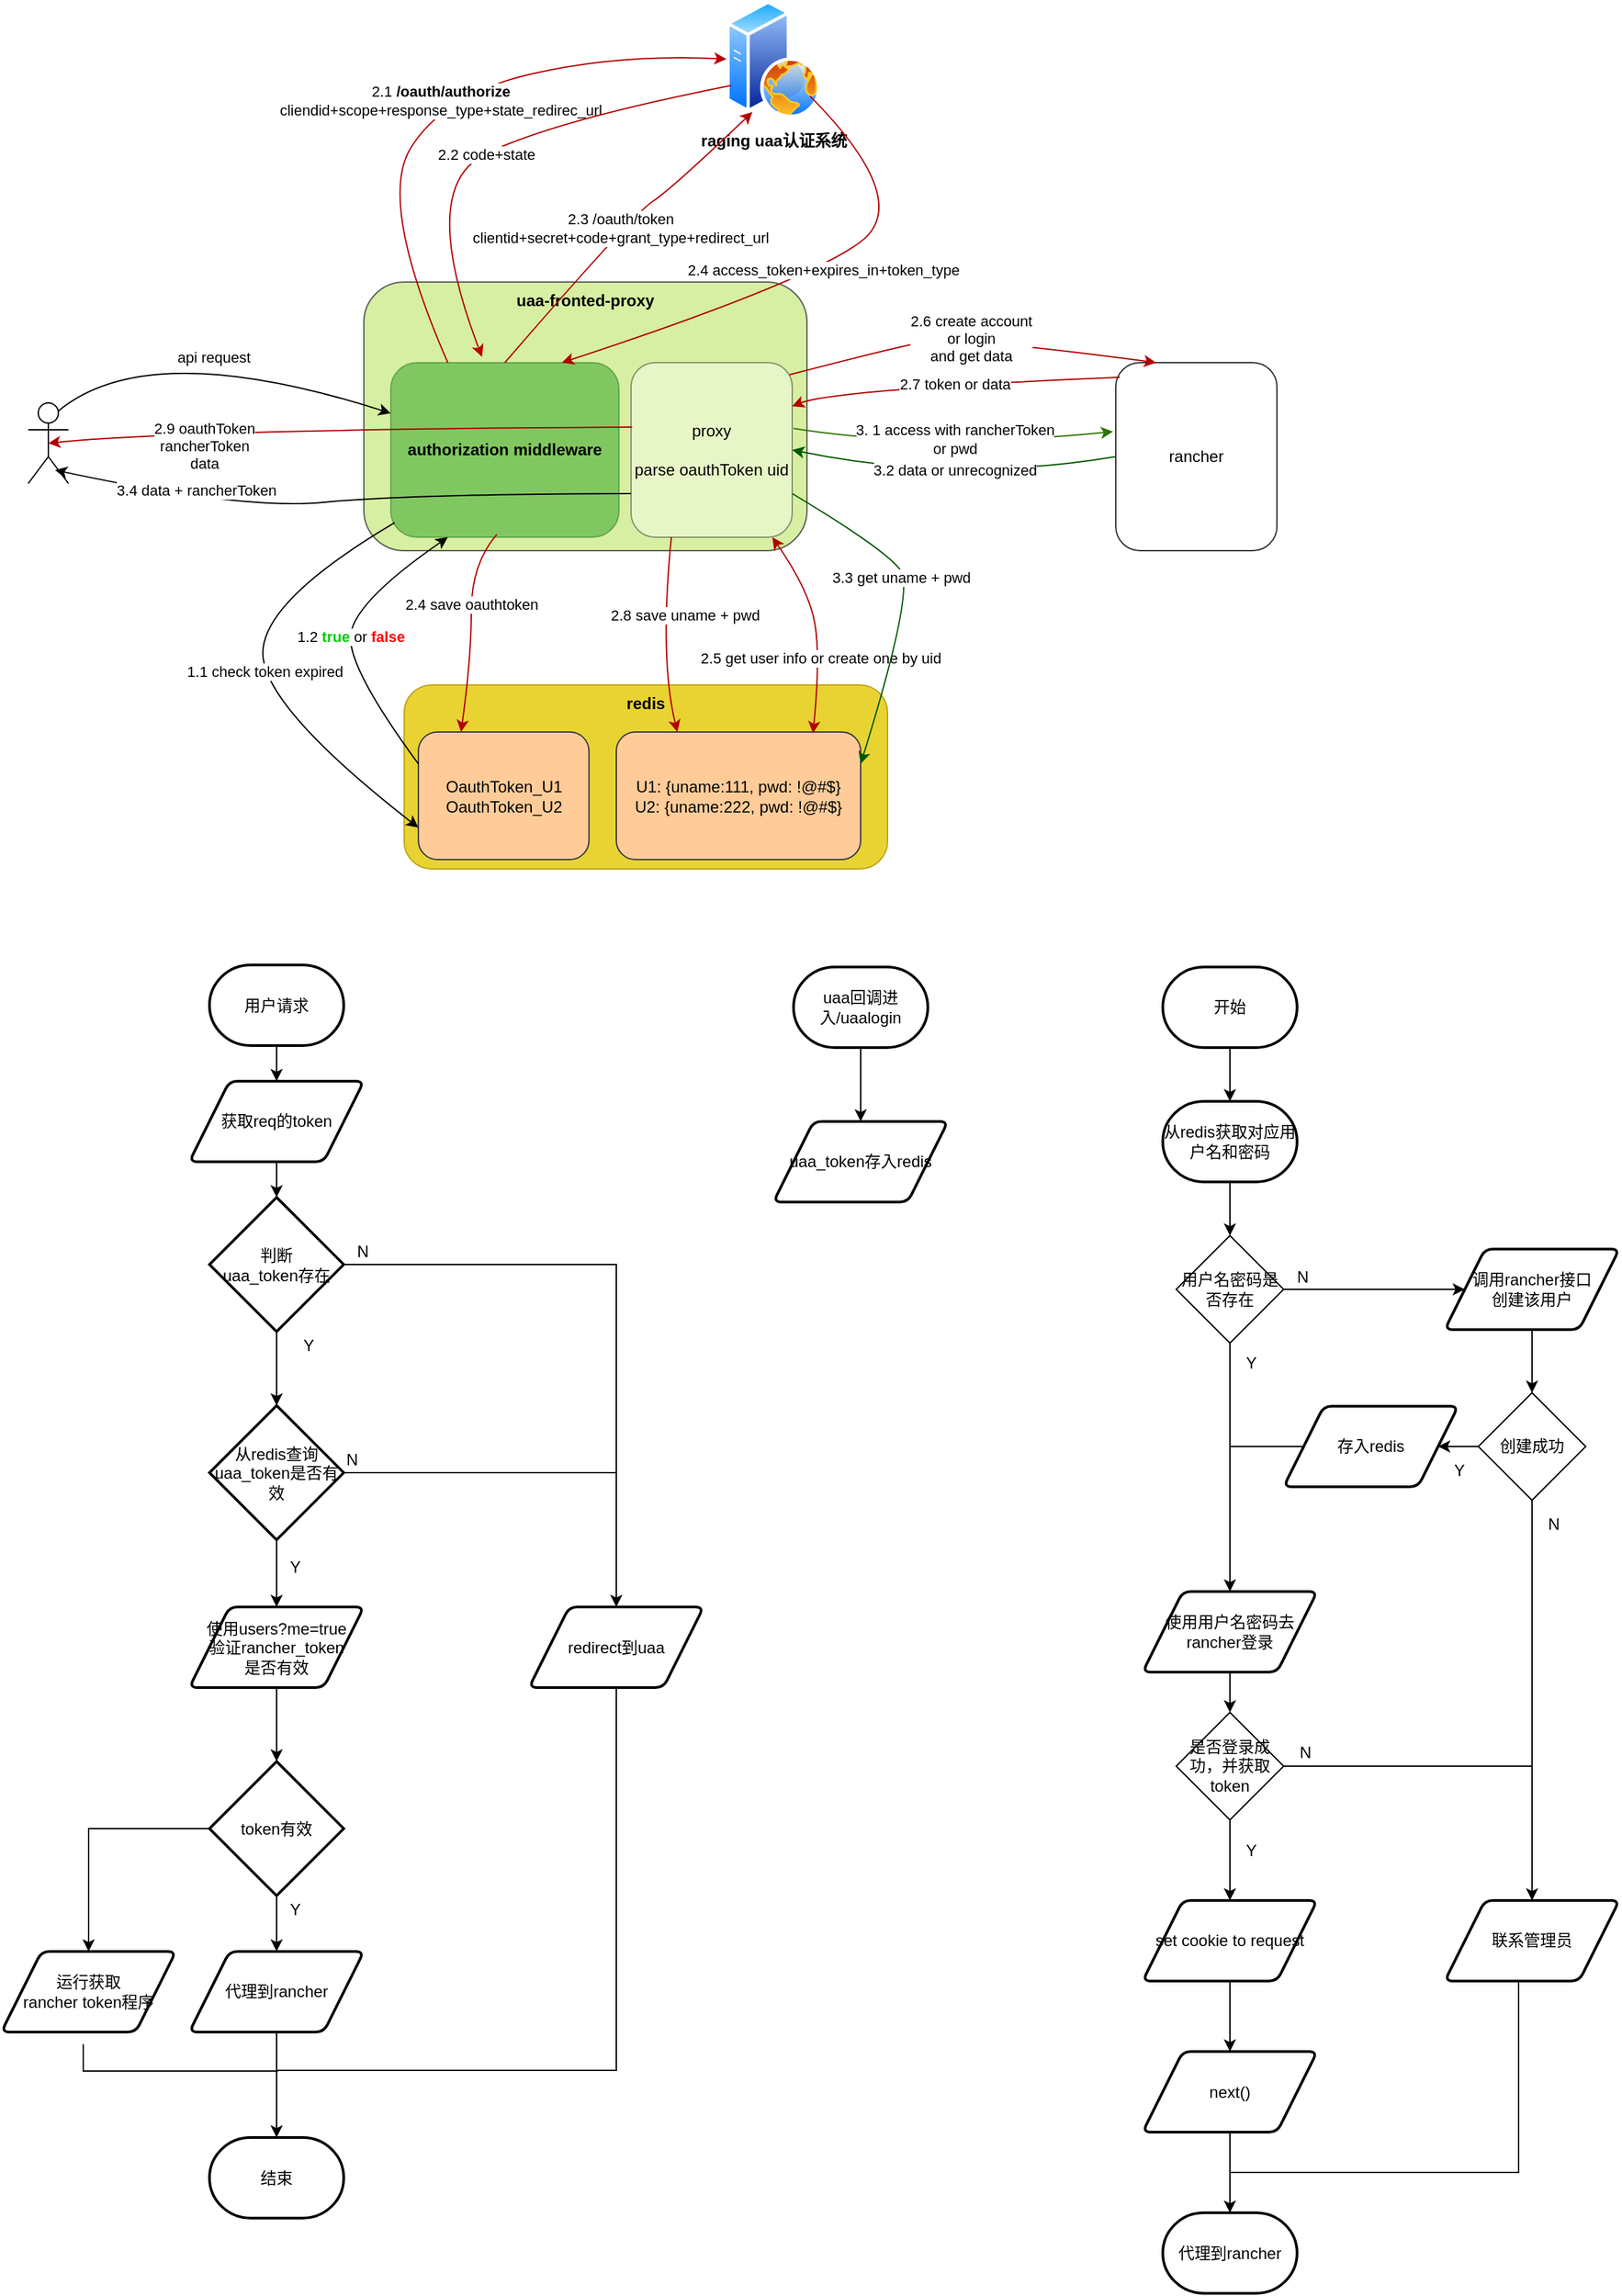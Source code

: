 <mxfile version="12.1.1" type="github" pages="1">
  <diagram id="wU1A7ZqZoi6GiLLCmWU0" name="Page-1">
    <mxGraphModel dx="854" dy="450" grid="1" gridSize="10" guides="1" tooltips="1" connect="1" arrows="1" fold="1" page="1" pageScale="1" pageWidth="1169" pageHeight="827" math="0" shadow="0">
      <root>
        <mxCell id="0"/>
        <mxCell id="1" parent="0"/>
        <mxCell id="jtTCTWdZy7aRetB8OSgc-1" value="" style="group" parent="1" vertex="1" connectable="0">
          <mxGeometry x="320" y="510" width="360" height="137" as="geometry"/>
        </mxCell>
        <mxCell id="0OA5MnC2VpykpQYva78K-1" value="redis" style="rounded=1;whiteSpace=wrap;html=1;verticalAlign=top;fontStyle=1;fillColor=#e3c800;strokeColor=#B09500;fontColor=#000000;opacity=80;" parent="jtTCTWdZy7aRetB8OSgc-1" vertex="1">
          <mxGeometry width="360" height="137" as="geometry"/>
        </mxCell>
        <mxCell id="0OA5MnC2VpykpQYva78K-2" value="OauthToken_U1&lt;br&gt;OauthToken_U2&lt;br&gt;" style="rounded=1;whiteSpace=wrap;html=1;fillColor=#ffcc99;strokeColor=#36393d;" parent="jtTCTWdZy7aRetB8OSgc-1" vertex="1">
          <mxGeometry x="10.588" y="35" width="127.059" height="95" as="geometry"/>
        </mxCell>
        <mxCell id="0OA5MnC2VpykpQYva78K-3" value="U1: {uname:111, pwd: !@#$}&lt;br&gt;U2: {uname:222, pwd: !@#$}" style="rounded=1;whiteSpace=wrap;html=1;fillColor=#ffcc99;strokeColor=#36393d;" parent="jtTCTWdZy7aRetB8OSgc-1" vertex="1">
          <mxGeometry x="158" y="35" width="182" height="95" as="geometry"/>
        </mxCell>
        <mxCell id="jtTCTWdZy7aRetB8OSgc-2" value="&lt;b&gt;uaa-fronted-proxy&lt;/b&gt;" style="rounded=1;whiteSpace=wrap;html=1;opacity=80;verticalAlign=top;fillColor=#cdeb8b;strokeColor=#36393d;" parent="1" vertex="1">
          <mxGeometry x="290" y="210" width="330" height="200" as="geometry"/>
        </mxCell>
        <mxCell id="jtTCTWdZy7aRetB8OSgc-3" value="rancher" style="rounded=1;whiteSpace=wrap;html=1;fontColor=#000000;opacity=80;" parent="1" vertex="1">
          <mxGeometry x="850" y="270" width="120" height="140" as="geometry"/>
        </mxCell>
        <mxCell id="jtTCTWdZy7aRetB8OSgc-5" value="&lt;b&gt;raging uaa认证系统&lt;/b&gt;" style="aspect=fixed;perimeter=ellipsePerimeter;html=1;align=center;shadow=0;dashed=0;spacingTop=3;image;image=img/lib/active_directory/web_server.svg;" parent="1" vertex="1">
          <mxGeometry x="560" width="70" height="88" as="geometry"/>
        </mxCell>
        <mxCell id="jtTCTWdZy7aRetB8OSgc-6" value="" style="shape=umlActor;verticalLabelPosition=bottom;labelBackgroundColor=#ffffff;verticalAlign=top;html=1;outlineConnect=0;" parent="1" vertex="1">
          <mxGeometry x="40" y="300" width="30" height="60" as="geometry"/>
        </mxCell>
        <mxCell id="jtTCTWdZy7aRetB8OSgc-7" value="&lt;b&gt;authorization middleware&lt;/b&gt;" style="rounded=1;whiteSpace=wrap;html=1;opacity=40;fillColor=#008a00;strokeColor=#005700;fontColor=#000000;verticalAlign=middle;" parent="1" vertex="1">
          <mxGeometry x="310" y="270" width="170" height="130" as="geometry"/>
        </mxCell>
        <mxCell id="jtTCTWdZy7aRetB8OSgc-10" value="2.1 &lt;b&gt;/oauth/authorize&lt;/b&gt;&lt;br&gt;cliendid+scope+response_type+state_redirec_url" style="curved=1;endArrow=classic;html=1;fontColor=#000000;entryX=0;entryY=0.5;entryDx=0;entryDy=0;exitX=0.25;exitY=0;exitDx=0;exitDy=0;fillColor=#e51400;strokeColor=#B20000;" parent="1" source="jtTCTWdZy7aRetB8OSgc-7" target="jtTCTWdZy7aRetB8OSgc-5" edge="1">
          <mxGeometry width="50" height="50" relative="1" as="geometry">
            <mxPoint x="380" y="190" as="sourcePoint"/>
            <mxPoint x="430" y="140" as="targetPoint"/>
            <Array as="points">
              <mxPoint x="300" y="150"/>
              <mxPoint x="350" y="70"/>
              <mxPoint x="480" y="40"/>
            </Array>
          </mxGeometry>
        </mxCell>
        <mxCell id="jtTCTWdZy7aRetB8OSgc-11" value="2.2 code+state" style="curved=1;endArrow=classic;html=1;fontColor=#000000;entryX=0.4;entryY=-0.033;entryDx=0;entryDy=0;entryPerimeter=0;exitX=0;exitY=0.75;exitDx=0;exitDy=0;fillColor=#e51400;strokeColor=#B20000;" parent="1" source="jtTCTWdZy7aRetB8OSgc-5" target="jtTCTWdZy7aRetB8OSgc-7" edge="1">
          <mxGeometry width="50" height="50" relative="1" as="geometry">
            <mxPoint x="455" y="178" as="sourcePoint"/>
            <mxPoint x="505" y="128" as="targetPoint"/>
            <Array as="points">
              <mxPoint x="430" y="90"/>
              <mxPoint x="330" y="140"/>
            </Array>
          </mxGeometry>
        </mxCell>
        <mxCell id="jtTCTWdZy7aRetB8OSgc-12" value="2.3 /oauth/token&lt;br&gt;clientid+secret+code+grant_type+redirect_url" style="curved=1;endArrow=classic;html=1;fontColor=#000000;exitX=0.5;exitY=0;exitDx=0;exitDy=0;entryX=0.25;entryY=1;entryDx=0;entryDy=0;fillColor=#e51400;strokeColor=#B20000;" parent="1" source="jtTCTWdZy7aRetB8OSgc-7" target="jtTCTWdZy7aRetB8OSgc-5" edge="1">
          <mxGeometry width="50" height="50" relative="1" as="geometry">
            <mxPoint x="490" y="210" as="sourcePoint"/>
            <mxPoint x="540" y="160" as="targetPoint"/>
            <Array as="points">
              <mxPoint x="490" y="160"/>
              <mxPoint x="520" y="140"/>
            </Array>
          </mxGeometry>
        </mxCell>
        <mxCell id="jtTCTWdZy7aRetB8OSgc-13" value="2.4 access_token+expires_in+token_type" style="curved=1;endArrow=classic;html=1;fontColor=#000000;entryX=0.75;entryY=0;entryDx=0;entryDy=0;fillColor=#e51400;strokeColor=#B20000;" parent="1" source="jtTCTWdZy7aRetB8OSgc-5" target="jtTCTWdZy7aRetB8OSgc-7" edge="1">
          <mxGeometry x="-0.031" width="50" height="50" relative="1" as="geometry">
            <mxPoint x="650" y="250" as="sourcePoint"/>
            <mxPoint x="700" y="200" as="targetPoint"/>
            <Array as="points">
              <mxPoint x="700" y="150"/>
              <mxPoint x="620" y="210"/>
            </Array>
            <mxPoint as="offset"/>
          </mxGeometry>
        </mxCell>
        <mxCell id="jtTCTWdZy7aRetB8OSgc-14" value="1.1 check token expired" style="curved=1;endArrow=classic;html=1;fontColor=#000000;entryX=0;entryY=0.75;entryDx=0;entryDy=0;exitX=0.017;exitY=0.917;exitDx=0;exitDy=0;exitPerimeter=0;" parent="1" source="jtTCTWdZy7aRetB8OSgc-7" target="0OA5MnC2VpykpQYva78K-2" edge="1">
          <mxGeometry width="50" height="50" relative="1" as="geometry">
            <mxPoint x="310" y="477.5" as="sourcePoint"/>
            <mxPoint x="360" y="427.5" as="targetPoint"/>
            <Array as="points">
              <mxPoint x="210" y="450"/>
              <mxPoint x="220" y="530"/>
            </Array>
          </mxGeometry>
        </mxCell>
        <mxCell id="jtTCTWdZy7aRetB8OSgc-15" value="1.2&lt;b style=&quot;color: rgb(0 , 204 , 0)&quot;&gt; true&lt;/b&gt; or &lt;b&gt;&lt;font color=&quot;#ff0000&quot;&gt;false&lt;/font&gt;&lt;/b&gt;" style="curved=1;endArrow=classic;html=1;fontColor=#000000;entryX=0.25;entryY=1;entryDx=0;entryDy=0;exitX=0;exitY=0.25;exitDx=0;exitDy=0;" parent="1" source="0OA5MnC2VpykpQYva78K-2" target="jtTCTWdZy7aRetB8OSgc-7" edge="1">
          <mxGeometry width="50" height="50" relative="1" as="geometry">
            <mxPoint x="410" y="430" as="sourcePoint"/>
            <mxPoint x="460" y="380" as="targetPoint"/>
            <Array as="points">
              <mxPoint x="280" y="500"/>
              <mxPoint x="280" y="450"/>
            </Array>
          </mxGeometry>
        </mxCell>
        <mxCell id="jtTCTWdZy7aRetB8OSgc-18" value="2.5 get user info or create one by uid" style="curved=1;endArrow=classic;html=1;fontColor=#000000;entryX=0.805;entryY=0.011;entryDx=0;entryDy=0;entryPerimeter=0;fillColor=#e51400;strokeColor=#B20000;startArrow=classic;startFill=1;" parent="1" source="jtTCTWdZy7aRetB8OSgc-27" target="0OA5MnC2VpykpQYva78K-3" edge="1">
          <mxGeometry x="0.274" width="50" height="50" relative="1" as="geometry">
            <mxPoint x="490" y="380" as="sourcePoint"/>
            <mxPoint x="540" y="330" as="targetPoint"/>
            <Array as="points">
              <mxPoint x="622" y="440"/>
              <mxPoint x="630" y="490"/>
            </Array>
            <mxPoint as="offset"/>
          </mxGeometry>
        </mxCell>
        <mxCell id="jtTCTWdZy7aRetB8OSgc-19" value="2.6 create account&lt;br&gt;or login&lt;br&gt;and get data" style="curved=1;endArrow=classic;html=1;fontColor=#000000;entryX=0.25;entryY=0;entryDx=0;entryDy=0;fillColor=#e51400;strokeColor=#B20000;exitX=0.983;exitY=0.069;exitDx=0;exitDy=0;exitPerimeter=0;" parent="1" source="jtTCTWdZy7aRetB8OSgc-27" target="jtTCTWdZy7aRetB8OSgc-3" edge="1">
          <mxGeometry width="50" height="50" relative="1" as="geometry">
            <mxPoint x="610" y="280" as="sourcePoint"/>
            <mxPoint x="609" y="265" as="targetPoint"/>
            <Array as="points">
              <mxPoint x="680" y="260"/>
              <mxPoint x="730" y="250"/>
            </Array>
          </mxGeometry>
        </mxCell>
        <mxCell id="jtTCTWdZy7aRetB8OSgc-21" value="2.8 save uname + pwd" style="curved=1;endArrow=classic;html=1;fontColor=#000000;entryX=0.25;entryY=0;entryDx=0;entryDy=0;exitX=0.25;exitY=1;exitDx=0;exitDy=0;fillColor=#e51400;strokeColor=#B20000;" parent="1" source="jtTCTWdZy7aRetB8OSgc-27" target="0OA5MnC2VpykpQYva78K-3" edge="1">
          <mxGeometry x="-0.165" y="23" width="50" height="50" relative="1" as="geometry">
            <mxPoint x="390" y="395" as="sourcePoint"/>
            <mxPoint x="440" y="345" as="targetPoint"/>
            <Array as="points">
              <mxPoint x="510" y="490"/>
            </Array>
            <mxPoint x="-7" y="-5" as="offset"/>
          </mxGeometry>
        </mxCell>
        <mxCell id="jtTCTWdZy7aRetB8OSgc-22" value="2.4 save oauthtoken" style="curved=1;endArrow=classic;html=1;fontColor=#000000;entryX=0.25;entryY=0;entryDx=0;entryDy=0;exitX=0.465;exitY=0.983;exitDx=0;exitDy=0;exitPerimeter=0;fillColor=#e51400;strokeColor=#B20000;" parent="1" source="jtTCTWdZy7aRetB8OSgc-7" target="0OA5MnC2VpykpQYva78K-2" edge="1">
          <mxGeometry x="-0.236" width="50" height="50" relative="1" as="geometry">
            <mxPoint x="405" y="340" as="sourcePoint"/>
            <mxPoint x="584" y="455" as="targetPoint"/>
            <Array as="points">
              <mxPoint x="370" y="420"/>
              <mxPoint x="370" y="490"/>
            </Array>
            <mxPoint as="offset"/>
          </mxGeometry>
        </mxCell>
        <mxCell id="jtTCTWdZy7aRetB8OSgc-23" value="api request" style="curved=1;endArrow=classic;html=1;fontColor=#000000;exitX=0.75;exitY=0.1;exitDx=0;exitDy=0;exitPerimeter=0;" parent="1" source="jtTCTWdZy7aRetB8OSgc-6" target="jtTCTWdZy7aRetB8OSgc-7" edge="1">
          <mxGeometry width="50" height="50" relative="1" as="geometry">
            <mxPoint x="150" y="295" as="sourcePoint"/>
            <mxPoint x="200" y="245" as="targetPoint"/>
            <Array as="points">
              <mxPoint x="130" y="250"/>
            </Array>
          </mxGeometry>
        </mxCell>
        <mxCell id="jtTCTWdZy7aRetB8OSgc-24" value="2.9 oauthToken&lt;br&gt;rancherToken&lt;br&gt;data" style="curved=1;endArrow=classic;html=1;fontColor=#000000;entryX=0.5;entryY=0.5;entryDx=0;entryDy=0;entryPerimeter=0;fillColor=#e51400;strokeColor=#B20000;exitX=0.008;exitY=0.369;exitDx=0;exitDy=0;exitPerimeter=0;" parent="1" source="jtTCTWdZy7aRetB8OSgc-27" target="jtTCTWdZy7aRetB8OSgc-6" edge="1">
          <mxGeometry x="0.632" y="41" width="50" height="50" relative="1" as="geometry">
            <mxPoint x="150" y="370" as="sourcePoint"/>
            <mxPoint x="200" y="320" as="targetPoint"/>
            <Array as="points">
              <mxPoint x="150" y="320"/>
            </Array>
            <mxPoint x="32" y="-30" as="offset"/>
          </mxGeometry>
        </mxCell>
        <mxCell id="jtTCTWdZy7aRetB8OSgc-25" value="3. 1 access with rancherToken&lt;br&gt;or pwd" style="curved=1;endArrow=classic;html=1;fontColor=#000000;exitX=1.008;exitY=0.377;exitDx=0;exitDy=0;exitPerimeter=0;entryX=-0.017;entryY=0.367;entryDx=0;entryDy=0;entryPerimeter=0;fillColor=#60a917;strokeColor=#2D7600;" parent="1" source="jtTCTWdZy7aRetB8OSgc-27" target="jtTCTWdZy7aRetB8OSgc-3" edge="1">
          <mxGeometry x="0.018" y="6" width="50" height="50" relative="1" as="geometry">
            <mxPoint x="549" y="385" as="sourcePoint"/>
            <mxPoint x="599" y="335" as="targetPoint"/>
            <Array as="points">
              <mxPoint x="710" y="335"/>
            </Array>
            <mxPoint as="offset"/>
          </mxGeometry>
        </mxCell>
        <mxCell id="jtTCTWdZy7aRetB8OSgc-26" value="3.2 data or unrecognized" style="curved=1;endArrow=classic;html=1;fontColor=#000000;entryX=1;entryY=0.5;entryDx=0;entryDy=0;exitX=0;exitY=0.5;exitDx=0;exitDy=0;fillColor=#008a00;strokeColor=#005700;" parent="1" source="jtTCTWdZy7aRetB8OSgc-3" target="jtTCTWdZy7aRetB8OSgc-27" edge="1">
          <mxGeometry x="-0.021" y="-10" width="50" height="50" relative="1" as="geometry">
            <mxPoint x="564" y="400" as="sourcePoint"/>
            <mxPoint x="614" y="350" as="targetPoint"/>
            <Array as="points">
              <mxPoint x="730" y="360"/>
            </Array>
            <mxPoint as="offset"/>
          </mxGeometry>
        </mxCell>
        <mxCell id="jtTCTWdZy7aRetB8OSgc-27" value="proxy&lt;br&gt;&lt;br&gt;parse oauthToken uid" style="rounded=1;whiteSpace=wrap;html=1;fontColor=#000000;opacity=40;" parent="1" vertex="1">
          <mxGeometry x="489" y="270" width="120" height="130" as="geometry"/>
        </mxCell>
        <mxCell id="jtTCTWdZy7aRetB8OSgc-28" value="2.7 token or data" style="curved=1;endArrow=classic;html=1;fontColor=#000000;entryX=1;entryY=0.25;entryDx=0;entryDy=0;exitX=0.025;exitY=0.078;exitDx=0;exitDy=0;fillColor=#e51400;strokeColor=#B20000;exitPerimeter=0;" parent="1" source="jtTCTWdZy7aRetB8OSgc-3" target="jtTCTWdZy7aRetB8OSgc-27" edge="1">
          <mxGeometry width="50" height="50" relative="1" as="geometry">
            <mxPoint x="853" y="327.02" as="sourcePoint"/>
            <mxPoint x="480" y="302.5" as="targetPoint"/>
            <Array as="points">
              <mxPoint x="640" y="290"/>
            </Array>
          </mxGeometry>
        </mxCell>
        <mxCell id="jtTCTWdZy7aRetB8OSgc-30" value="3.3 get uname + pwd" style="curved=1;endArrow=classic;html=1;fontColor=#000000;exitX=1;exitY=0.75;exitDx=0;exitDy=0;entryX=1;entryY=0.25;entryDx=0;entryDy=0;fillColor=#008a00;strokeColor=#005700;" parent="1" source="jtTCTWdZy7aRetB8OSgc-27" target="0OA5MnC2VpykpQYva78K-3" edge="1">
          <mxGeometry x="-0.172" y="-3" width="50" height="50" relative="1" as="geometry">
            <mxPoint x="704.5" y="438" as="sourcePoint"/>
            <mxPoint x="754.5" y="388" as="targetPoint"/>
            <Array as="points">
              <mxPoint x="680" y="410"/>
              <mxPoint x="700" y="440"/>
            </Array>
            <mxPoint as="offset"/>
          </mxGeometry>
        </mxCell>
        <mxCell id="jtTCTWdZy7aRetB8OSgc-31" value="3.4 data + rancherToken" style="curved=1;endArrow=classic;html=1;fontColor=#000000;exitX=0;exitY=0.75;exitDx=0;exitDy=0;entryX=0.667;entryY=0.833;entryDx=0;entryDy=0;entryPerimeter=0;" parent="1" source="jtTCTWdZy7aRetB8OSgc-27" target="jtTCTWdZy7aRetB8OSgc-6" edge="1">
          <mxGeometry x="0.512" y="-7" width="50" height="50" relative="1" as="geometry">
            <mxPoint x="720" y="425" as="sourcePoint"/>
            <mxPoint x="80" y="360" as="targetPoint"/>
            <Array as="points">
              <mxPoint x="320" y="368"/>
              <mxPoint x="200" y="380"/>
            </Array>
            <mxPoint as="offset"/>
          </mxGeometry>
        </mxCell>
        <mxCell id="ZNw0FCCPqXBxDtfS_jLe-9" value="" style="edgeStyle=orthogonalEdgeStyle;rounded=0;orthogonalLoop=1;jettySize=auto;html=1;entryX=0.5;entryY=0;entryDx=0;entryDy=0;" parent="1" source="ZNw0FCCPqXBxDtfS_jLe-5" target="ZNw0FCCPqXBxDtfS_jLe-131" edge="1">
          <mxGeometry relative="1" as="geometry">
            <mxPoint x="225" y="1201.5" as="targetPoint"/>
          </mxGeometry>
        </mxCell>
        <mxCell id="ZNw0FCCPqXBxDtfS_jLe-136" value="" style="edgeStyle=orthogonalEdgeStyle;rounded=0;orthogonalLoop=1;jettySize=auto;html=1;startArrow=none;startFill=0;endArrow=none;endFill=0;" parent="1" edge="1">
          <mxGeometry relative="1" as="geometry">
            <mxPoint x="270" y="1096.5" as="sourcePoint"/>
            <mxPoint x="478" y="1096.5" as="targetPoint"/>
          </mxGeometry>
        </mxCell>
        <mxCell id="ZNw0FCCPqXBxDtfS_jLe-5" value="从redis查询uaa_token是否有效" style="strokeWidth=2;html=1;shape=mxgraph.flowchart.decision;whiteSpace=wrap;" parent="1" vertex="1">
          <mxGeometry x="175" y="1046.5" width="100" height="100" as="geometry"/>
        </mxCell>
        <mxCell id="ZNw0FCCPqXBxDtfS_jLe-14" value="" style="edgeStyle=orthogonalEdgeStyle;rounded=0;orthogonalLoop=1;jettySize=auto;html=1;" parent="1" source="ZNw0FCCPqXBxDtfS_jLe-12" target="MsyxyNkL6-CA4OaowcqU-8" edge="1">
          <mxGeometry relative="1" as="geometry">
            <mxPoint x="225" y="1461.5" as="targetPoint"/>
          </mxGeometry>
        </mxCell>
        <mxCell id="MsyxyNkL6-CA4OaowcqU-12" value="" style="edgeStyle=orthogonalEdgeStyle;rounded=0;orthogonalLoop=1;jettySize=auto;html=1;" edge="1" parent="1" source="ZNw0FCCPqXBxDtfS_jLe-12" target="MsyxyNkL6-CA4OaowcqU-11">
          <mxGeometry relative="1" as="geometry"/>
        </mxCell>
        <mxCell id="ZNw0FCCPqXBxDtfS_jLe-12" value="token有效" style="strokeWidth=2;html=1;shape=mxgraph.flowchart.decision;whiteSpace=wrap;" parent="1" vertex="1">
          <mxGeometry x="175" y="1311.5" width="100" height="100" as="geometry"/>
        </mxCell>
        <mxCell id="ZNw0FCCPqXBxDtfS_jLe-67" style="edgeStyle=orthogonalEdgeStyle;rounded=0;orthogonalLoop=1;jettySize=auto;html=1;entryX=0.5;entryY=0;entryDx=0;entryDy=0;entryPerimeter=0;" parent="1" source="MsyxyNkL6-CA4OaowcqU-8" target="ZNw0FCCPqXBxDtfS_jLe-66" edge="1">
          <mxGeometry relative="1" as="geometry">
            <mxPoint x="225" y="1521.5" as="sourcePoint"/>
          </mxGeometry>
        </mxCell>
        <mxCell id="MsyxyNkL6-CA4OaowcqU-6" value="" style="edgeStyle=orthogonalEdgeStyle;rounded=0;orthogonalLoop=1;jettySize=auto;html=1;" edge="1" parent="1" source="ZNw0FCCPqXBxDtfS_jLe-63" target="MsyxyNkL6-CA4OaowcqU-3">
          <mxGeometry relative="1" as="geometry"/>
        </mxCell>
        <mxCell id="ZNw0FCCPqXBxDtfS_jLe-63" value="用户请求" style="strokeWidth=2;html=1;shape=mxgraph.flowchart.terminator;whiteSpace=wrap;" parent="1" vertex="1">
          <mxGeometry x="175" y="718.5" width="100" height="60" as="geometry"/>
        </mxCell>
        <mxCell id="ZNw0FCCPqXBxDtfS_jLe-66" value="结束" style="strokeWidth=2;html=1;shape=mxgraph.flowchart.terminator;whiteSpace=wrap;" parent="1" vertex="1">
          <mxGeometry x="175" y="1591.5" width="100" height="60" as="geometry"/>
        </mxCell>
        <mxCell id="ZNw0FCCPqXBxDtfS_jLe-74" value="" style="edgeStyle=orthogonalEdgeStyle;rounded=0;orthogonalLoop=1;jettySize=auto;html=1;" parent="1" source="ZNw0FCCPqXBxDtfS_jLe-72" target="ZNw0FCCPqXBxDtfS_jLe-5" edge="1">
          <mxGeometry relative="1" as="geometry"/>
        </mxCell>
        <mxCell id="ZNw0FCCPqXBxDtfS_jLe-78" style="edgeStyle=orthogonalEdgeStyle;rounded=0;orthogonalLoop=1;jettySize=auto;html=1;entryX=0.5;entryY=0;entryDx=0;entryDy=0;" parent="1" source="ZNw0FCCPqXBxDtfS_jLe-72" target="ZNw0FCCPqXBxDtfS_jLe-128" edge="1">
          <mxGeometry relative="1" as="geometry">
            <mxPoint x="443" y="971.5" as="targetPoint"/>
          </mxGeometry>
        </mxCell>
        <mxCell id="ZNw0FCCPqXBxDtfS_jLe-72" value="判断&lt;br&gt;uaa_token存在" style="strokeWidth=2;html=1;shape=mxgraph.flowchart.decision;whiteSpace=wrap;" parent="1" vertex="1">
          <mxGeometry x="175" y="891.5" width="100" height="100" as="geometry"/>
        </mxCell>
        <mxCell id="ZNw0FCCPqXBxDtfS_jLe-75" value="Y" style="text;html=1;resizable=0;points=[];autosize=1;align=left;verticalAlign=top;spacingTop=-4;" parent="1" vertex="1">
          <mxGeometry x="243" y="991.5" width="20" height="20" as="geometry"/>
        </mxCell>
        <mxCell id="ZNw0FCCPqXBxDtfS_jLe-85" value="" style="edgeStyle=orthogonalEdgeStyle;rounded=0;orthogonalLoop=1;jettySize=auto;html=1;endArrow=classic;endFill=1;startArrow=none;startFill=0;entryX=0.5;entryY=0;entryDx=0;entryDy=0;" parent="1" source="ZNw0FCCPqXBxDtfS_jLe-83" target="ZNw0FCCPqXBxDtfS_jLe-94" edge="1">
          <mxGeometry relative="1" as="geometry">
            <mxPoint x="660" y="860" as="targetPoint"/>
          </mxGeometry>
        </mxCell>
        <mxCell id="ZNw0FCCPqXBxDtfS_jLe-83" value="uaa回调进入/uaalogin" style="strokeWidth=2;html=1;shape=mxgraph.flowchart.terminator;whiteSpace=wrap;" parent="1" vertex="1">
          <mxGeometry x="610" y="720" width="100" height="60" as="geometry"/>
        </mxCell>
        <mxCell id="ZNw0FCCPqXBxDtfS_jLe-89" value="" style="edgeStyle=orthogonalEdgeStyle;rounded=0;orthogonalLoop=1;jettySize=auto;html=1;startArrow=none;startFill=0;endArrow=classic;endFill=1;" parent="1" source="ZNw0FCCPqXBxDtfS_jLe-86" target="ZNw0FCCPqXBxDtfS_jLe-90" edge="1">
          <mxGeometry relative="1" as="geometry">
            <mxPoint x="935" y="960" as="targetPoint"/>
          </mxGeometry>
        </mxCell>
        <mxCell id="ZNw0FCCPqXBxDtfS_jLe-86" value="从redis获取对应用户名和密码" style="strokeWidth=2;html=1;shape=mxgraph.flowchart.terminator;whiteSpace=wrap;" parent="1" vertex="1">
          <mxGeometry x="885" y="820" width="100" height="60" as="geometry"/>
        </mxCell>
        <mxCell id="ZNw0FCCPqXBxDtfS_jLe-92" value="" style="edgeStyle=orthogonalEdgeStyle;rounded=0;orthogonalLoop=1;jettySize=auto;html=1;startArrow=none;startFill=0;endArrow=classic;endFill=1;entryX=0;entryY=0.5;entryDx=0;entryDy=0;" parent="1" source="ZNw0FCCPqXBxDtfS_jLe-90" target="ZNw0FCCPqXBxDtfS_jLe-95" edge="1">
          <mxGeometry relative="1" as="geometry">
            <mxPoint x="1065" y="985" as="targetPoint"/>
          </mxGeometry>
        </mxCell>
        <mxCell id="ZNw0FCCPqXBxDtfS_jLe-101" value="" style="edgeStyle=orthogonalEdgeStyle;rounded=0;orthogonalLoop=1;jettySize=auto;html=1;startArrow=none;startFill=0;endArrow=classic;endFill=1;movable=0;resizable=0;rotatable=0;deletable=0;editable=0;connectable=0;entryX=0.5;entryY=0;entryDx=0;entryDy=0;" parent="1" source="ZNw0FCCPqXBxDtfS_jLe-90" target="ZNw0FCCPqXBxDtfS_jLe-119" edge="1">
          <mxGeometry relative="1" as="geometry">
            <mxPoint x="1680" y="1450" as="targetPoint"/>
          </mxGeometry>
        </mxCell>
        <mxCell id="ZNw0FCCPqXBxDtfS_jLe-90" value="用户名密码是否存在" style="rhombus;whiteSpace=wrap;html=1;" parent="1" vertex="1">
          <mxGeometry x="895" y="920" width="80" height="80" as="geometry"/>
        </mxCell>
        <mxCell id="ZNw0FCCPqXBxDtfS_jLe-108" value="" style="edgeStyle=orthogonalEdgeStyle;rounded=0;orthogonalLoop=1;jettySize=auto;html=1;startArrow=none;startFill=0;endArrow=classic;endFill=1;entryX=0.5;entryY=0;entryDx=0;entryDy=0;" parent="1" source="ZNw0FCCPqXBxDtfS_jLe-100" target="ZNw0FCCPqXBxDtfS_jLe-124" edge="1">
          <mxGeometry relative="1" as="geometry">
            <mxPoint x="935" y="1418" as="targetPoint"/>
          </mxGeometry>
        </mxCell>
        <mxCell id="ZNw0FCCPqXBxDtfS_jLe-116" value="" style="edgeStyle=orthogonalEdgeStyle;rounded=0;orthogonalLoop=1;jettySize=auto;html=1;startArrow=none;startFill=0;endArrow=classic;endFill=1;entryX=0.5;entryY=0;entryDx=0;entryDy=0;" parent="1" source="ZNw0FCCPqXBxDtfS_jLe-100" target="ZNw0FCCPqXBxDtfS_jLe-126" edge="1">
          <mxGeometry relative="1" as="geometry">
            <mxPoint x="1065" y="1528" as="targetPoint"/>
          </mxGeometry>
        </mxCell>
        <mxCell id="ZNw0FCCPqXBxDtfS_jLe-100" value="是否登录成功，并获取token" style="rhombus;whiteSpace=wrap;html=1;" parent="1" vertex="1">
          <mxGeometry x="895" y="1275" width="80" height="80" as="geometry"/>
        </mxCell>
        <mxCell id="ZNw0FCCPqXBxDtfS_jLe-94" value="uaa_token存入redis" style="shape=parallelogram;html=1;strokeWidth=2;perimeter=parallelogramPerimeter;whiteSpace=wrap;rounded=1;arcSize=12;size=0.23;" parent="1" vertex="1">
          <mxGeometry x="595" y="835" width="130" height="60" as="geometry"/>
        </mxCell>
        <mxCell id="sy4YX7AeFQuPvRJ4Ls3s-3" value="" style="edgeStyle=none;orthogonalLoop=1;jettySize=auto;html=1;endArrow=classic;endFill=1;" parent="1" source="ZNw0FCCPqXBxDtfS_jLe-95" target="sy4YX7AeFQuPvRJ4Ls3s-2" edge="1">
          <mxGeometry relative="1" as="geometry"/>
        </mxCell>
        <mxCell id="ZNw0FCCPqXBxDtfS_jLe-95" value="调用rancher接口&lt;br&gt;创建该用户" style="shape=parallelogram;html=1;strokeWidth=2;perimeter=parallelogramPerimeter;whiteSpace=wrap;rounded=1;arcSize=12;size=0.23;" parent="1" vertex="1">
          <mxGeometry x="1095" y="930" width="130" height="60" as="geometry"/>
        </mxCell>
        <mxCell id="ZNw0FCCPqXBxDtfS_jLe-96" value="N" style="text;html=1;resizable=0;points=[];autosize=1;align=left;verticalAlign=top;spacingTop=-4;" parent="1" vertex="1">
          <mxGeometry x="983" y="941" width="20" height="20" as="geometry"/>
        </mxCell>
        <mxCell id="sy4YX7AeFQuPvRJ4Ls3s-25" style="edgeStyle=orthogonalEdgeStyle;rounded=0;orthogonalLoop=1;jettySize=auto;html=1;endArrow=none;endFill=0;endSize=6;strokeWidth=1;" parent="1" edge="1">
          <mxGeometry relative="1" as="geometry">
            <mxPoint x="935" y="1077" as="targetPoint"/>
            <mxPoint x="994.95" y="1077" as="sourcePoint"/>
          </mxGeometry>
        </mxCell>
        <mxCell id="ZNw0FCCPqXBxDtfS_jLe-97" value="存入redis" style="shape=parallelogram;html=1;strokeWidth=2;perimeter=parallelogramPerimeter;whiteSpace=wrap;rounded=1;arcSize=12;size=0.23;" parent="1" vertex="1">
          <mxGeometry x="975" y="1047" width="130" height="60" as="geometry"/>
        </mxCell>
        <mxCell id="ZNw0FCCPqXBxDtfS_jLe-102" value="Y" style="text;html=1;resizable=0;points=[];autosize=1;align=left;verticalAlign=top;spacingTop=-4;" parent="1" vertex="1">
          <mxGeometry x="945" y="1005" width="20" height="20" as="geometry"/>
        </mxCell>
        <mxCell id="ZNw0FCCPqXBxDtfS_jLe-109" value="Y" style="text;html=1;resizable=0;points=[];autosize=1;align=left;verticalAlign=top;spacingTop=-4;" parent="1" vertex="1">
          <mxGeometry x="945" y="1367.5" width="20" height="20" as="geometry"/>
        </mxCell>
        <mxCell id="ZNw0FCCPqXBxDtfS_jLe-112" value="" style="edgeStyle=orthogonalEdgeStyle;rounded=0;orthogonalLoop=1;jettySize=auto;html=1;startArrow=none;startFill=0;endArrow=classic;endFill=1;exitX=0.5;exitY=1;exitDx=0;exitDy=0;entryX=0.5;entryY=0;entryDx=0;entryDy=0;" parent="1" source="ZNw0FCCPqXBxDtfS_jLe-124" target="ZNw0FCCPqXBxDtfS_jLe-125" edge="1">
          <mxGeometry relative="1" as="geometry">
            <mxPoint x="935" y="1477.5" as="sourcePoint"/>
            <mxPoint x="865" y="1555" as="targetPoint"/>
          </mxGeometry>
        </mxCell>
        <mxCell id="ZNw0FCCPqXBxDtfS_jLe-114" value="" style="edgeStyle=orthogonalEdgeStyle;rounded=0;orthogonalLoop=1;jettySize=auto;html=1;startArrow=none;startFill=0;endArrow=classic;endFill=1;exitX=0.5;exitY=1;exitDx=0;exitDy=0;" parent="1" source="ZNw0FCCPqXBxDtfS_jLe-125" target="ZNw0FCCPqXBxDtfS_jLe-113" edge="1">
          <mxGeometry relative="1" as="geometry">
            <mxPoint x="935" y="1587.5" as="sourcePoint"/>
          </mxGeometry>
        </mxCell>
        <mxCell id="ZNw0FCCPqXBxDtfS_jLe-113" value="代理到rancher" style="strokeWidth=2;html=1;shape=mxgraph.flowchart.terminator;whiteSpace=wrap;" parent="1" vertex="1">
          <mxGeometry x="885" y="1647.5" width="100" height="60" as="geometry"/>
        </mxCell>
        <mxCell id="ZNw0FCCPqXBxDtfS_jLe-118" style="edgeStyle=orthogonalEdgeStyle;rounded=0;orthogonalLoop=1;jettySize=auto;html=1;startArrow=none;startFill=0;endArrow=none;endFill=0;exitX=0.5;exitY=1;exitDx=0;exitDy=0;" parent="1" source="ZNw0FCCPqXBxDtfS_jLe-126" edge="1">
          <mxGeometry relative="1" as="geometry">
            <mxPoint x="935" y="1617.5" as="targetPoint"/>
            <mxPoint x="1065" y="1587.5" as="sourcePoint"/>
            <Array as="points">
              <mxPoint x="1150" y="1618"/>
            </Array>
          </mxGeometry>
        </mxCell>
        <mxCell id="ZNw0FCCPqXBxDtfS_jLe-122" value="" style="edgeStyle=orthogonalEdgeStyle;rounded=0;orthogonalLoop=1;jettySize=auto;html=1;startArrow=none;startFill=0;endArrow=classic;endFill=1;" parent="1" source="ZNw0FCCPqXBxDtfS_jLe-119" target="ZNw0FCCPqXBxDtfS_jLe-100" edge="1">
          <mxGeometry relative="1" as="geometry"/>
        </mxCell>
        <mxCell id="ZNw0FCCPqXBxDtfS_jLe-119" value="使用用户名密码去rancher登录" style="shape=parallelogram;html=1;strokeWidth=2;perimeter=parallelogramPerimeter;whiteSpace=wrap;rounded=1;arcSize=12;size=0.23;" parent="1" vertex="1">
          <mxGeometry x="870" y="1185" width="130" height="60" as="geometry"/>
        </mxCell>
        <mxCell id="ZNw0FCCPqXBxDtfS_jLe-123" value="N" style="text;html=1;resizable=0;points=[];autosize=1;align=left;verticalAlign=top;spacingTop=-4;" parent="1" vertex="1">
          <mxGeometry x="985" y="1295" width="20" height="20" as="geometry"/>
        </mxCell>
        <mxCell id="ZNw0FCCPqXBxDtfS_jLe-124" value="set cookie to request" style="shape=parallelogram;html=1;strokeWidth=2;perimeter=parallelogramPerimeter;whiteSpace=wrap;rounded=1;arcSize=12;size=0.23;" parent="1" vertex="1">
          <mxGeometry x="870" y="1415" width="130" height="60" as="geometry"/>
        </mxCell>
        <mxCell id="ZNw0FCCPqXBxDtfS_jLe-125" value="next()" style="shape=parallelogram;html=1;strokeWidth=2;perimeter=parallelogramPerimeter;whiteSpace=wrap;rounded=1;arcSize=12;size=0.23;" parent="1" vertex="1">
          <mxGeometry x="870" y="1527.5" width="130" height="60" as="geometry"/>
        </mxCell>
        <mxCell id="ZNw0FCCPqXBxDtfS_jLe-126" value="联系管理员" style="shape=parallelogram;html=1;strokeWidth=2;perimeter=parallelogramPerimeter;whiteSpace=wrap;rounded=1;arcSize=12;size=0.23;" parent="1" vertex="1">
          <mxGeometry x="1095" y="1415" width="130" height="60" as="geometry"/>
        </mxCell>
        <mxCell id="ZNw0FCCPqXBxDtfS_jLe-127" value="N" style="text;html=1;resizable=0;points=[];autosize=1;align=left;verticalAlign=top;spacingTop=-4;" parent="1" vertex="1">
          <mxGeometry x="283" y="921.5" width="20" height="20" as="geometry"/>
        </mxCell>
        <mxCell id="ZNw0FCCPqXBxDtfS_jLe-129" style="edgeStyle=orthogonalEdgeStyle;rounded=0;orthogonalLoop=1;jettySize=auto;html=1;startArrow=none;startFill=0;endArrow=none;endFill=0;exitX=0.5;exitY=1;exitDx=0;exitDy=0;" parent="1" source="ZNw0FCCPqXBxDtfS_jLe-128" edge="1">
          <mxGeometry relative="1" as="geometry">
            <mxPoint x="225" y="1541.5" as="targetPoint"/>
            <mxPoint x="483" y="1241.5" as="sourcePoint"/>
            <Array as="points">
              <mxPoint x="478" y="1541.5"/>
            </Array>
          </mxGeometry>
        </mxCell>
        <mxCell id="ZNw0FCCPqXBxDtfS_jLe-128" value="redirect到uaa" style="shape=parallelogram;html=1;strokeWidth=2;perimeter=parallelogramPerimeter;whiteSpace=wrap;rounded=1;arcSize=12;size=0.23;" parent="1" vertex="1">
          <mxGeometry x="413" y="1196.5" width="130" height="60" as="geometry"/>
        </mxCell>
        <mxCell id="ZNw0FCCPqXBxDtfS_jLe-130" value="Y" style="text;html=1;resizable=0;points=[];autosize=1;align=left;verticalAlign=top;spacingTop=-4;" parent="1" vertex="1">
          <mxGeometry x="233" y="1156.5" width="20" height="20" as="geometry"/>
        </mxCell>
        <mxCell id="ZNw0FCCPqXBxDtfS_jLe-132" value="" style="edgeStyle=orthogonalEdgeStyle;rounded=0;orthogonalLoop=1;jettySize=auto;html=1;startArrow=none;startFill=0;endArrow=classic;endFill=1;" parent="1" source="ZNw0FCCPqXBxDtfS_jLe-131" target="ZNw0FCCPqXBxDtfS_jLe-12" edge="1">
          <mxGeometry relative="1" as="geometry"/>
        </mxCell>
        <mxCell id="ZNw0FCCPqXBxDtfS_jLe-131" value="使用users?me=true&lt;br&gt;验证rancher_token&lt;br&gt;是否有效" style="shape=parallelogram;html=1;strokeWidth=2;perimeter=parallelogramPerimeter;whiteSpace=wrap;rounded=1;arcSize=12;size=0.23;" parent="1" vertex="1">
          <mxGeometry x="160" y="1196.5" width="130" height="60" as="geometry"/>
        </mxCell>
        <mxCell id="ZNw0FCCPqXBxDtfS_jLe-133" value="Y" style="text;html=1;resizable=0;points=[];autosize=1;align=left;verticalAlign=top;spacingTop=-4;" parent="1" vertex="1">
          <mxGeometry x="233" y="1411.5" width="20" height="20" as="geometry"/>
        </mxCell>
        <mxCell id="ZNw0FCCPqXBxDtfS_jLe-137" value="N" style="text;html=1;resizable=0;points=[];autosize=1;align=left;verticalAlign=top;spacingTop=-4;" parent="1" vertex="1">
          <mxGeometry x="275" y="1076.5" width="20" height="20" as="geometry"/>
        </mxCell>
        <mxCell id="sy4YX7AeFQuPvRJ4Ls3s-20" style="edgeStyle=orthogonalEdgeStyle;rounded=0;orthogonalLoop=1;jettySize=auto;html=1;endArrow=none;endFill=0;endSize=6;strokeWidth=1;" parent="1" source="sy4YX7AeFQuPvRJ4Ls3s-2" edge="1">
          <mxGeometry relative="1" as="geometry">
            <mxPoint x="1160" y="1315" as="targetPoint"/>
          </mxGeometry>
        </mxCell>
        <mxCell id="sy4YX7AeFQuPvRJ4Ls3s-22" style="edgeStyle=orthogonalEdgeStyle;rounded=0;orthogonalLoop=1;jettySize=auto;html=1;entryX=1;entryY=0.5;entryDx=0;entryDy=0;endArrow=classic;endFill=1;endSize=6;strokeWidth=1;" parent="1" source="sy4YX7AeFQuPvRJ4Ls3s-2" target="ZNw0FCCPqXBxDtfS_jLe-97" edge="1">
          <mxGeometry relative="1" as="geometry"/>
        </mxCell>
        <mxCell id="sy4YX7AeFQuPvRJ4Ls3s-2" value="创建成功" style="rhombus;whiteSpace=wrap;html=1;" parent="1" vertex="1">
          <mxGeometry x="1120" y="1037" width="80" height="80" as="geometry"/>
        </mxCell>
        <mxCell id="sy4YX7AeFQuPvRJ4Ls3s-17" value="N" style="text;html=1;resizable=0;points=[];autosize=1;align=left;verticalAlign=top;spacingTop=-4;" parent="1" vertex="1">
          <mxGeometry x="1170" y="1125" width="20" height="20" as="geometry"/>
        </mxCell>
        <mxCell id="sy4YX7AeFQuPvRJ4Ls3s-24" value="Y" style="text;html=1;resizable=0;points=[];autosize=1;align=left;verticalAlign=top;spacingTop=-4;" parent="1" vertex="1">
          <mxGeometry x="1100" y="1085" width="20" height="20" as="geometry"/>
        </mxCell>
        <mxCell id="MsyxyNkL6-CA4OaowcqU-2" value="" style="edgeStyle=orthogonalEdgeStyle;rounded=0;orthogonalLoop=1;jettySize=auto;html=1;" edge="1" parent="1" source="MsyxyNkL6-CA4OaowcqU-1" target="ZNw0FCCPqXBxDtfS_jLe-86">
          <mxGeometry relative="1" as="geometry"/>
        </mxCell>
        <mxCell id="MsyxyNkL6-CA4OaowcqU-1" value="开始" style="strokeWidth=2;html=1;shape=mxgraph.flowchart.terminator;whiteSpace=wrap;" vertex="1" parent="1">
          <mxGeometry x="885" y="720" width="100" height="60" as="geometry"/>
        </mxCell>
        <mxCell id="MsyxyNkL6-CA4OaowcqU-7" value="" style="edgeStyle=orthogonalEdgeStyle;rounded=0;orthogonalLoop=1;jettySize=auto;html=1;" edge="1" parent="1" source="MsyxyNkL6-CA4OaowcqU-3" target="ZNw0FCCPqXBxDtfS_jLe-72">
          <mxGeometry relative="1" as="geometry"/>
        </mxCell>
        <mxCell id="MsyxyNkL6-CA4OaowcqU-3" value="获取req的token" style="shape=parallelogram;html=1;strokeWidth=2;perimeter=parallelogramPerimeter;whiteSpace=wrap;rounded=1;arcSize=12;size=0.23;" vertex="1" parent="1">
          <mxGeometry x="160" y="805" width="130" height="60" as="geometry"/>
        </mxCell>
        <mxCell id="MsyxyNkL6-CA4OaowcqU-8" value="代理到rancher" style="shape=parallelogram;html=1;strokeWidth=2;perimeter=parallelogramPerimeter;whiteSpace=wrap;rounded=1;arcSize=12;size=0.23;" vertex="1" parent="1">
          <mxGeometry x="160" y="1453" width="130" height="60" as="geometry"/>
        </mxCell>
        <mxCell id="MsyxyNkL6-CA4OaowcqU-14" style="edgeStyle=orthogonalEdgeStyle;rounded=0;orthogonalLoop=1;jettySize=auto;html=1;endArrow=none;endFill=0;" edge="1" parent="1">
          <mxGeometry relative="1" as="geometry">
            <mxPoint x="226" y="1542" as="targetPoint"/>
            <mxPoint x="81" y="1522" as="sourcePoint"/>
            <Array as="points">
              <mxPoint x="81" y="1542"/>
            </Array>
          </mxGeometry>
        </mxCell>
        <mxCell id="MsyxyNkL6-CA4OaowcqU-11" value="运行获取&lt;br&gt;rancher token程序" style="shape=parallelogram;html=1;strokeWidth=2;perimeter=parallelogramPerimeter;whiteSpace=wrap;rounded=1;arcSize=12;size=0.23;" vertex="1" parent="1">
          <mxGeometry x="20" y="1453" width="130" height="60" as="geometry"/>
        </mxCell>
      </root>
    </mxGraphModel>
  </diagram>
</mxfile>
